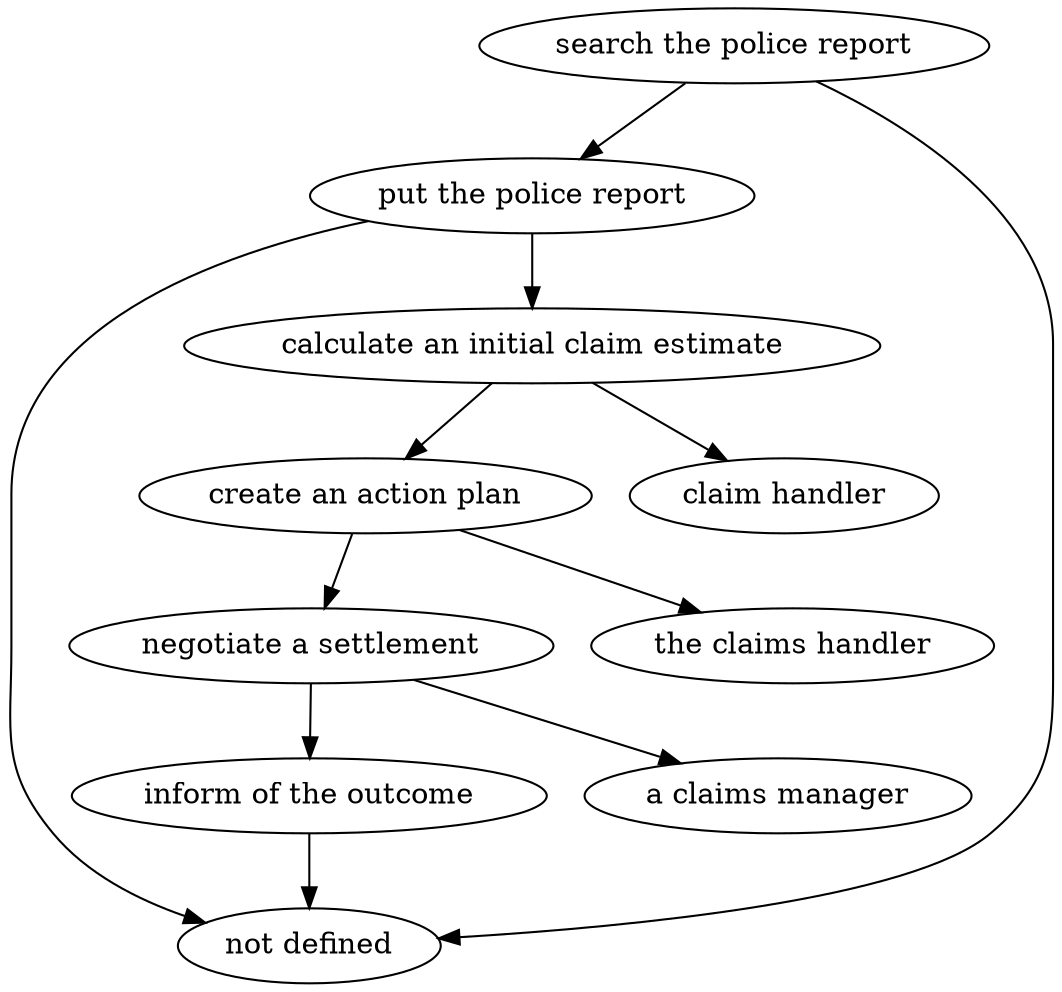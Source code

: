 strict digraph "doc-3.7" {
	graph [name="doc-3.7"];
	"search the police report"	[attrs="{'type': 'Activity', 'label': 'search the police report'}"];
	"put the police report"	[attrs="{'type': 'Activity', 'label': 'put the police report'}"];
	"search the police report" -> "put the police report"	[attrs="{'type': 'flow', 'label': 'flow'}"];
	"not defined"	[attrs="{'type': 'Actor', 'label': 'not defined'}"];
	"search the police report" -> "not defined"	[attrs="{'type': 'actor performer', 'label': 'actor performer'}"];
	"calculate an initial claim estimate"	[attrs="{'type': 'Activity', 'label': 'calculate an initial claim estimate'}"];
	"put the police report" -> "calculate an initial claim estimate"	[attrs="{'type': 'flow', 'label': 'flow'}"];
	"put the police report" -> "not defined"	[attrs="{'type': 'actor performer', 'label': 'actor performer'}"];
	"create an action plan"	[attrs="{'type': 'Activity', 'label': 'create an action plan'}"];
	"calculate an initial claim estimate" -> "create an action plan"	[attrs="{'type': 'flow', 'label': 'flow'}"];
	"claim handler"	[attrs="{'type': 'Actor', 'label': 'claim handler'}"];
	"calculate an initial claim estimate" -> "claim handler"	[attrs="{'type': 'actor performer', 'label': 'actor performer'}"];
	"negotiate a settlement"	[attrs="{'type': 'Activity', 'label': 'negotiate a settlement'}"];
	"create an action plan" -> "negotiate a settlement"	[attrs="{'type': 'flow', 'label': 'flow'}"];
	"the claims handler"	[attrs="{'type': 'Actor', 'label': 'the claims handler'}"];
	"create an action plan" -> "the claims handler"	[attrs="{'type': 'actor performer', 'label': 'actor performer'}"];
	"inform of the outcome"	[attrs="{'type': 'Activity', 'label': 'inform of the outcome'}"];
	"negotiate a settlement" -> "inform of the outcome"	[attrs="{'type': 'flow', 'label': 'flow'}"];
	"a claims manager"	[attrs="{'type': 'Actor', 'label': 'a claims manager'}"];
	"negotiate a settlement" -> "a claims manager"	[attrs="{'type': 'actor performer', 'label': 'actor performer'}"];
	"inform of the outcome" -> "not defined"	[attrs="{'type': 'actor performer', 'label': 'actor performer'}"];
}
